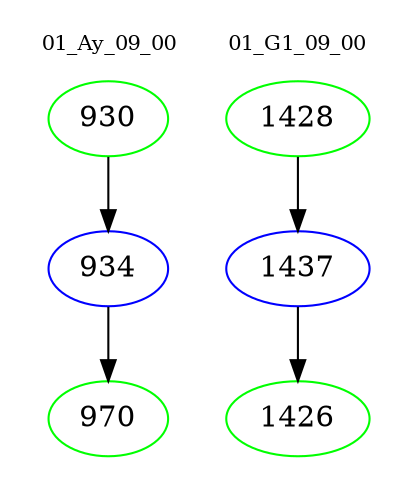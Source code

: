 digraph{
subgraph cluster_0 {
color = white
label = "01_Ay_09_00";
fontsize=10;
T0_930 [label="930", color="green"]
T0_930 -> T0_934 [color="black"]
T0_934 [label="934", color="blue"]
T0_934 -> T0_970 [color="black"]
T0_970 [label="970", color="green"]
}
subgraph cluster_1 {
color = white
label = "01_G1_09_00";
fontsize=10;
T1_1428 [label="1428", color="green"]
T1_1428 -> T1_1437 [color="black"]
T1_1437 [label="1437", color="blue"]
T1_1437 -> T1_1426 [color="black"]
T1_1426 [label="1426", color="green"]
}
}
